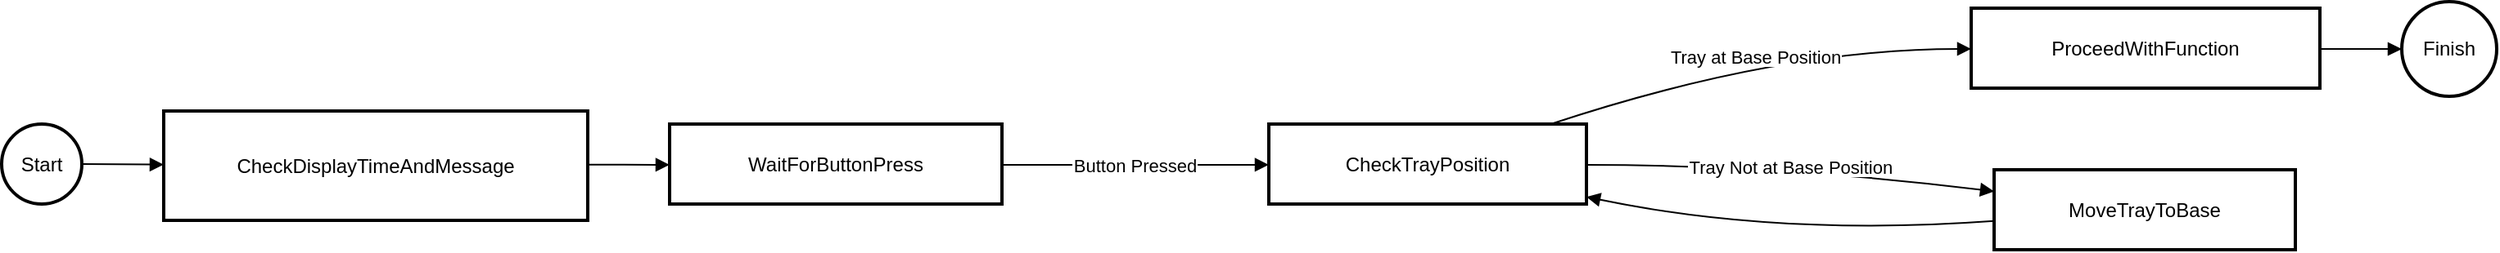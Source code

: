 <mxfile version="24.9.3">
  <diagram name="Page-1" id="6LrO13-ekC0OiNXlEMtB">
    <mxGraphModel>
      <root>
        <mxCell id="0" />
        <mxCell id="1" parent="0" />
        <mxCell id="2" value="Start" style="ellipse;aspect=fixed;strokeWidth=2;whiteSpace=wrap;" vertex="1" parent="1">
          <mxGeometry x="8" y="83" width="49" height="49" as="geometry" />
        </mxCell>
        <mxCell id="3" value="CheckDisplayTimeAndMessage" style="whiteSpace=wrap;strokeWidth=2;" vertex="1" parent="1">
          <mxGeometry x="107" y="75" width="259" height="67" as="geometry" />
        </mxCell>
        <mxCell id="4" value="WaitForButtonPress" style="whiteSpace=wrap;strokeWidth=2;" vertex="1" parent="1">
          <mxGeometry x="416" y="83" width="203" height="49" as="geometry" />
        </mxCell>
        <mxCell id="5" value="CheckTrayPosition" style="whiteSpace=wrap;strokeWidth=2;" vertex="1" parent="1">
          <mxGeometry x="782" y="83" width="194" height="49" as="geometry" />
        </mxCell>
        <mxCell id="6" value="ProceedWithFunction" style="whiteSpace=wrap;strokeWidth=2;" vertex="1" parent="1">
          <mxGeometry x="1211" y="12" width="213" height="49" as="geometry" />
        </mxCell>
        <mxCell id="7" value="MoveTrayToBase" style="whiteSpace=wrap;strokeWidth=2;" vertex="1" parent="1">
          <mxGeometry x="1225" y="111" width="184" height="49" as="geometry" />
        </mxCell>
        <mxCell id="8" value="Finish" style="ellipse;aspect=fixed;strokeWidth=2;whiteSpace=wrap;" vertex="1" parent="1">
          <mxGeometry x="1474" y="8" width="58" height="58" as="geometry" />
        </mxCell>
        <mxCell id="9" value="" style="curved=1;startArrow=none;endArrow=block;exitX=1;exitY=0.51;entryX=0;entryY=0.49;" edge="1" parent="1" source="2" target="3">
          <mxGeometry relative="1" as="geometry">
            <Array as="points" />
          </mxGeometry>
        </mxCell>
        <mxCell id="10" value="" style="curved=1;startArrow=none;endArrow=block;exitX=1;exitY=0.49;entryX=0;entryY=0.51;" edge="1" parent="1" source="3" target="4">
          <mxGeometry relative="1" as="geometry">
            <Array as="points" />
          </mxGeometry>
        </mxCell>
        <mxCell id="11" value="Button Pressed" style="curved=1;startArrow=none;endArrow=block;exitX=1;exitY=0.51;entryX=0;entryY=0.51;" edge="1" parent="1" source="4" target="5">
          <mxGeometry relative="1" as="geometry">
            <Array as="points" />
          </mxGeometry>
        </mxCell>
        <mxCell id="12" value="Tray at Base Position" style="curved=1;startArrow=none;endArrow=block;exitX=0.88;exitY=0.01;entryX=0;entryY=0.51;" edge="1" parent="1" source="5" target="6">
          <mxGeometry relative="1" as="geometry">
            <Array as="points">
              <mxPoint x="1093" y="37" />
            </Array>
          </mxGeometry>
        </mxCell>
        <mxCell id="13" value="Tray Not at Base Position" style="curved=1;startArrow=none;endArrow=block;exitX=1;exitY=0.51;entryX=0;entryY=0.27;" edge="1" parent="1" source="5" target="7">
          <mxGeometry relative="1" as="geometry">
            <Array as="points">
              <mxPoint x="1093" y="108" />
            </Array>
          </mxGeometry>
        </mxCell>
        <mxCell id="14" value="" style="curved=1;startArrow=none;endArrow=block;exitX=0;exitY=0.64;entryX=1;entryY=0.91;" edge="1" parent="1" source="7" target="5">
          <mxGeometry relative="1" as="geometry">
            <Array as="points">
              <mxPoint x="1093" y="152" />
            </Array>
          </mxGeometry>
        </mxCell>
        <mxCell id="15" value="" style="curved=1;startArrow=none;endArrow=block;exitX=1;exitY=0.51;entryX=0;entryY=0.5;" edge="1" parent="1" source="6" target="8">
          <mxGeometry relative="1" as="geometry">
            <Array as="points" />
          </mxGeometry>
        </mxCell>
      </root>
    </mxGraphModel>
  </diagram>
</mxfile>
